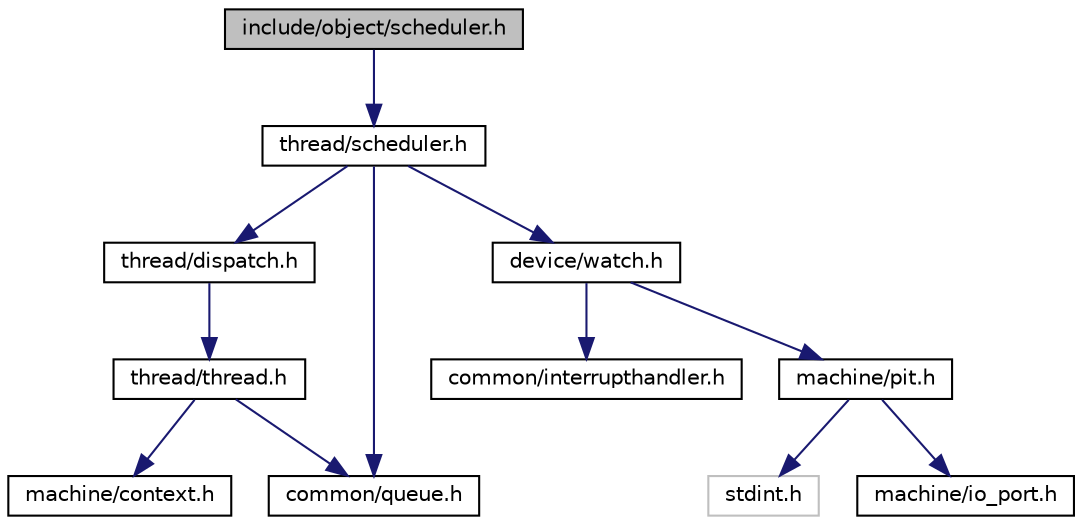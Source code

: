 digraph "include/object/scheduler.h"
{
  bgcolor="transparent";
  edge [fontname="Helvetica",fontsize="10",labelfontname="Helvetica",labelfontsize="10"];
  node [fontname="Helvetica",fontsize="10",shape=record];
  Node1 [label="include/object/scheduler.h",height=0.2,width=0.4,color="black", fillcolor="grey75", style="filled", fontcolor="black"];
  Node1 -> Node2 [color="midnightblue",fontsize="10",style="solid",fontname="Helvetica"];
  Node2 [label="thread/scheduler.h",height=0.2,width=0.4,color="black",URL="$thread_2scheduler_8h.html"];
  Node2 -> Node3 [color="midnightblue",fontsize="10",style="solid",fontname="Helvetica"];
  Node3 [label="thread/dispatch.h",height=0.2,width=0.4,color="black",URL="$dispatch_8h.html"];
  Node3 -> Node4 [color="midnightblue",fontsize="10",style="solid",fontname="Helvetica"];
  Node4 [label="thread/thread.h",height=0.2,width=0.4,color="black",URL="$thread_8h.html"];
  Node4 -> Node5 [color="midnightblue",fontsize="10",style="solid",fontname="Helvetica"];
  Node5 [label="machine/context.h",height=0.2,width=0.4,color="black",URL="$context_8h.html"];
  Node4 -> Node6 [color="midnightblue",fontsize="10",style="solid",fontname="Helvetica"];
  Node6 [label="common/queue.h",height=0.2,width=0.4,color="black",URL="$queue_8h.html"];
  Node2 -> Node6 [color="midnightblue",fontsize="10",style="solid",fontname="Helvetica"];
  Node2 -> Node7 [color="midnightblue",fontsize="10",style="solid",fontname="Helvetica"];
  Node7 [label="device/watch.h",height=0.2,width=0.4,color="black",URL="$watch_8h.html"];
  Node7 -> Node8 [color="midnightblue",fontsize="10",style="solid",fontname="Helvetica"];
  Node8 [label="common/interrupthandler.h",height=0.2,width=0.4,color="black",URL="$interrupthandler_8h.html"];
  Node7 -> Node9 [color="midnightblue",fontsize="10",style="solid",fontname="Helvetica"];
  Node9 [label="machine/pit.h",height=0.2,width=0.4,color="black",URL="$pit_8h.html"];
  Node9 -> Node10 [color="midnightblue",fontsize="10",style="solid",fontname="Helvetica"];
  Node10 [label="stdint.h",height=0.2,width=0.4,color="grey75"];
  Node9 -> Node11 [color="midnightblue",fontsize="10",style="solid",fontname="Helvetica"];
  Node11 [label="machine/io_port.h",height=0.2,width=0.4,color="black",URL="$io__port_8h.html"];
}
